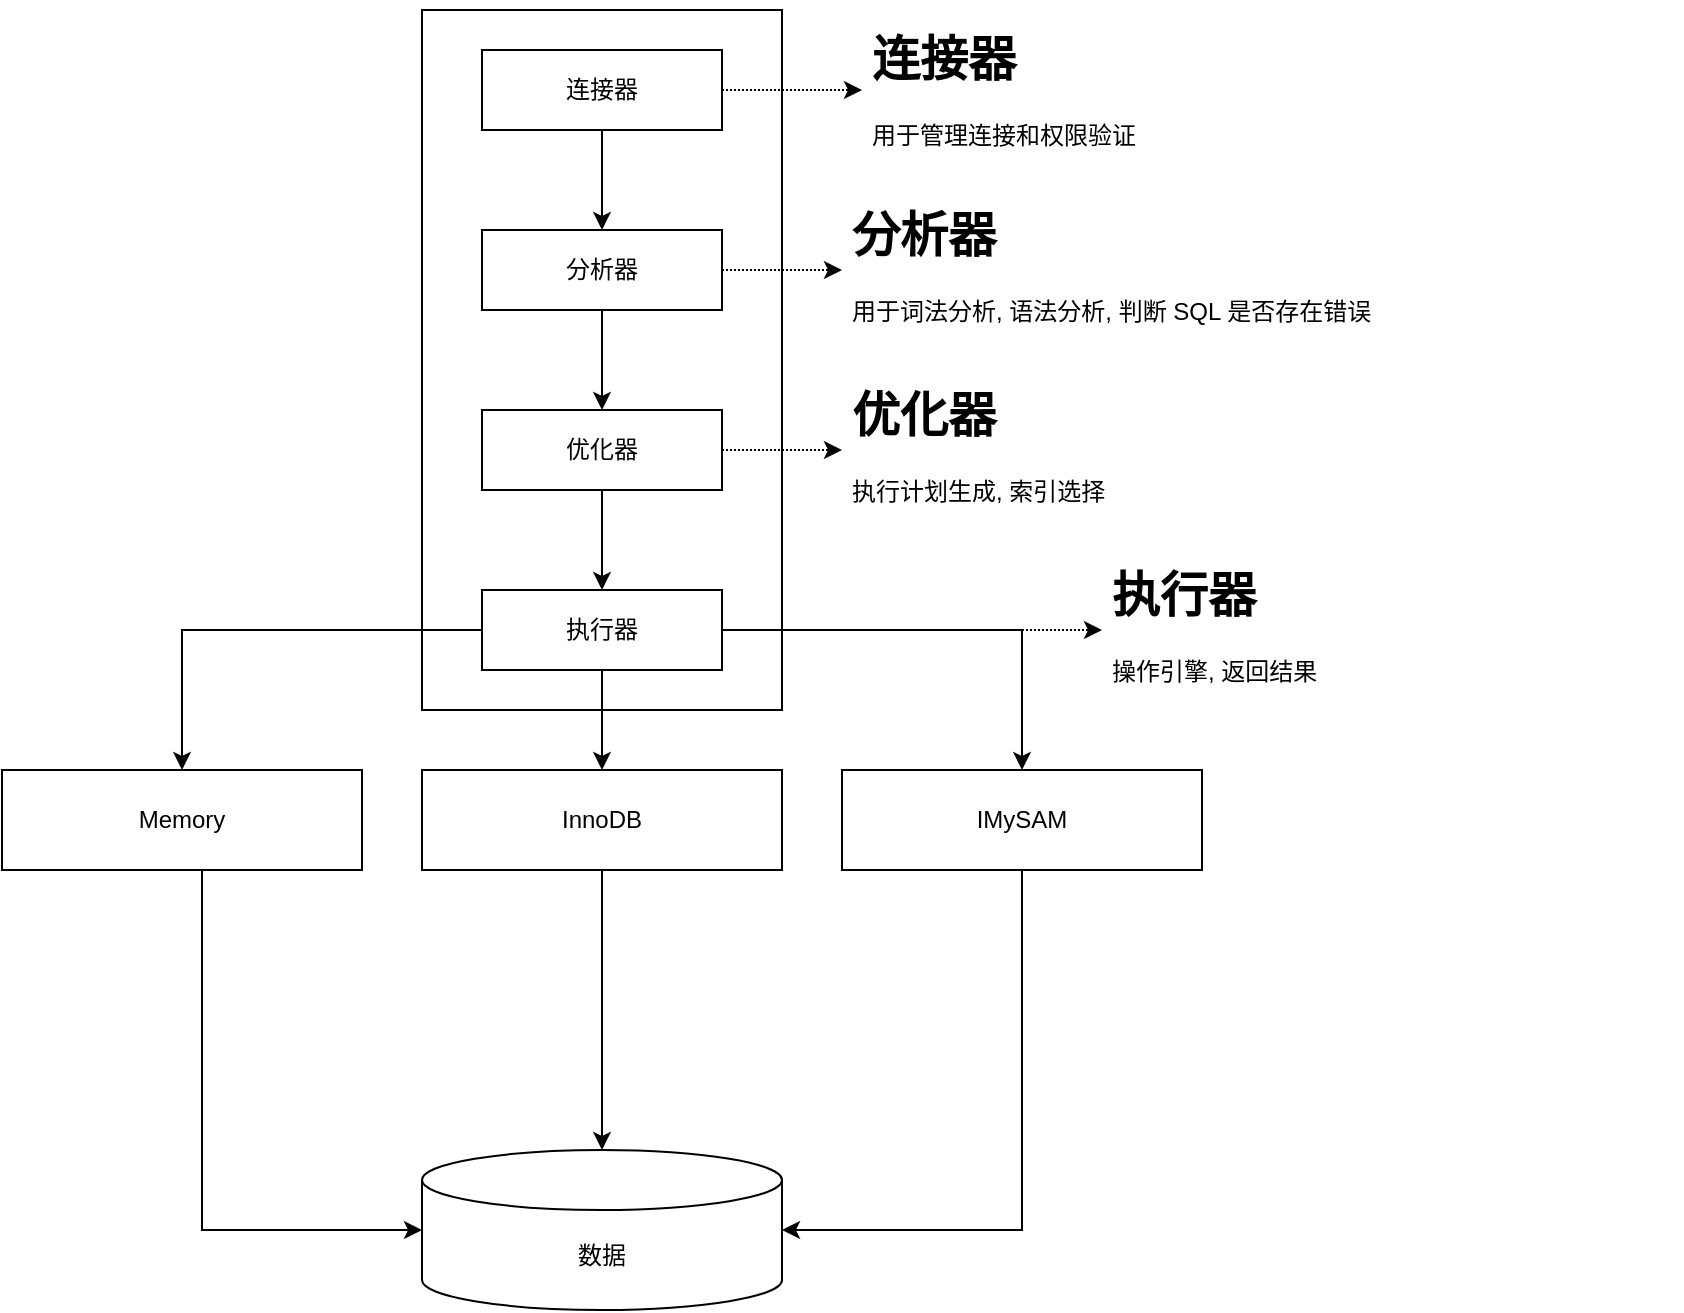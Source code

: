 <mxfile version="20.5.1" type="github">
  <diagram id="IUVNri6rh-2-FdHcO7aX" name="第 1 页">
    <mxGraphModel dx="1673" dy="1180" grid="1" gridSize="10" guides="1" tooltips="1" connect="1" arrows="1" fold="1" page="1" pageScale="1" pageWidth="850" pageHeight="1100" math="0" shadow="0">
      <root>
        <mxCell id="0" />
        <mxCell id="1" parent="0" />
        <mxCell id="YAavre0zh-Ue7fDhdw5P-1" value="" style="rounded=0;whiteSpace=wrap;html=1;" vertex="1" parent="1">
          <mxGeometry x="110" y="280" width="180" height="350" as="geometry" />
        </mxCell>
        <mxCell id="YAavre0zh-Ue7fDhdw5P-8" style="edgeStyle=orthogonalEdgeStyle;rounded=0;orthogonalLoop=1;jettySize=auto;html=1;entryX=0.5;entryY=0;entryDx=0;entryDy=0;" edge="1" parent="1" source="YAavre0zh-Ue7fDhdw5P-2" target="YAavre0zh-Ue7fDhdw5P-3">
          <mxGeometry relative="1" as="geometry" />
        </mxCell>
        <mxCell id="YAavre0zh-Ue7fDhdw5P-14" style="edgeStyle=orthogonalEdgeStyle;rounded=0;orthogonalLoop=1;jettySize=auto;html=1;dashed=1;dashPattern=1 1;" edge="1" parent="1" source="YAavre0zh-Ue7fDhdw5P-2" target="YAavre0zh-Ue7fDhdw5P-17">
          <mxGeometry relative="1" as="geometry">
            <mxPoint x="330" y="320" as="targetPoint" />
          </mxGeometry>
        </mxCell>
        <mxCell id="YAavre0zh-Ue7fDhdw5P-2" value="连接器" style="rounded=0;whiteSpace=wrap;html=1;" vertex="1" parent="1">
          <mxGeometry x="140" y="300" width="120" height="40" as="geometry" />
        </mxCell>
        <mxCell id="YAavre0zh-Ue7fDhdw5P-9" style="edgeStyle=orthogonalEdgeStyle;rounded=0;orthogonalLoop=1;jettySize=auto;html=1;entryX=0.5;entryY=0;entryDx=0;entryDy=0;" edge="1" parent="1" source="YAavre0zh-Ue7fDhdw5P-3" target="YAavre0zh-Ue7fDhdw5P-4">
          <mxGeometry relative="1" as="geometry" />
        </mxCell>
        <mxCell id="YAavre0zh-Ue7fDhdw5P-16" style="edgeStyle=orthogonalEdgeStyle;rounded=0;orthogonalLoop=1;jettySize=auto;html=1;dashed=1;dashPattern=1 1;" edge="1" parent="1" source="YAavre0zh-Ue7fDhdw5P-3" target="YAavre0zh-Ue7fDhdw5P-18">
          <mxGeometry relative="1" as="geometry">
            <mxPoint x="330" y="390" as="targetPoint" />
          </mxGeometry>
        </mxCell>
        <mxCell id="YAavre0zh-Ue7fDhdw5P-3" value="分析器" style="rounded=0;whiteSpace=wrap;html=1;" vertex="1" parent="1">
          <mxGeometry x="140" y="390" width="120" height="40" as="geometry" />
        </mxCell>
        <mxCell id="YAavre0zh-Ue7fDhdw5P-10" style="edgeStyle=orthogonalEdgeStyle;rounded=0;orthogonalLoop=1;jettySize=auto;html=1;" edge="1" parent="1" source="YAavre0zh-Ue7fDhdw5P-4" target="YAavre0zh-Ue7fDhdw5P-5">
          <mxGeometry relative="1" as="geometry" />
        </mxCell>
        <mxCell id="YAavre0zh-Ue7fDhdw5P-20" style="edgeStyle=orthogonalEdgeStyle;rounded=0;orthogonalLoop=1;jettySize=auto;html=1;dashed=1;dashPattern=1 1;" edge="1" parent="1" source="YAavre0zh-Ue7fDhdw5P-4" target="YAavre0zh-Ue7fDhdw5P-19">
          <mxGeometry relative="1" as="geometry" />
        </mxCell>
        <mxCell id="YAavre0zh-Ue7fDhdw5P-4" value="优化器" style="rounded=0;whiteSpace=wrap;html=1;" vertex="1" parent="1">
          <mxGeometry x="140" y="480" width="120" height="40" as="geometry" />
        </mxCell>
        <mxCell id="YAavre0zh-Ue7fDhdw5P-11" style="edgeStyle=orthogonalEdgeStyle;rounded=0;orthogonalLoop=1;jettySize=auto;html=1;entryX=0.5;entryY=0;entryDx=0;entryDy=0;" edge="1" parent="1" source="YAavre0zh-Ue7fDhdw5P-5" target="YAavre0zh-Ue7fDhdw5P-7">
          <mxGeometry relative="1" as="geometry" />
        </mxCell>
        <mxCell id="YAavre0zh-Ue7fDhdw5P-24" style="edgeStyle=orthogonalEdgeStyle;rounded=0;orthogonalLoop=1;jettySize=auto;html=1;" edge="1" parent="1" source="YAavre0zh-Ue7fDhdw5P-5" target="YAavre0zh-Ue7fDhdw5P-22">
          <mxGeometry relative="1" as="geometry" />
        </mxCell>
        <mxCell id="YAavre0zh-Ue7fDhdw5P-25" style="edgeStyle=orthogonalEdgeStyle;rounded=0;orthogonalLoop=1;jettySize=auto;html=1;dashed=1;dashPattern=1 1;" edge="1" parent="1" source="YAavre0zh-Ue7fDhdw5P-5" target="YAavre0zh-Ue7fDhdw5P-21">
          <mxGeometry relative="1" as="geometry" />
        </mxCell>
        <mxCell id="YAavre0zh-Ue7fDhdw5P-27" style="edgeStyle=orthogonalEdgeStyle;rounded=0;orthogonalLoop=1;jettySize=auto;html=1;entryX=0.5;entryY=0;entryDx=0;entryDy=0;" edge="1" parent="1" source="YAavre0zh-Ue7fDhdw5P-5" target="YAavre0zh-Ue7fDhdw5P-26">
          <mxGeometry relative="1" as="geometry" />
        </mxCell>
        <mxCell id="YAavre0zh-Ue7fDhdw5P-5" value="执行器" style="rounded=0;whiteSpace=wrap;html=1;" vertex="1" parent="1">
          <mxGeometry x="140" y="570" width="120" height="40" as="geometry" />
        </mxCell>
        <mxCell id="YAavre0zh-Ue7fDhdw5P-6" value="数据" style="shape=cylinder3;whiteSpace=wrap;html=1;boundedLbl=1;backgroundOutline=1;size=15;" vertex="1" parent="1">
          <mxGeometry x="110" y="850" width="180" height="80" as="geometry" />
        </mxCell>
        <mxCell id="YAavre0zh-Ue7fDhdw5P-12" style="edgeStyle=orthogonalEdgeStyle;rounded=0;orthogonalLoop=1;jettySize=auto;html=1;" edge="1" parent="1" source="YAavre0zh-Ue7fDhdw5P-7" target="YAavre0zh-Ue7fDhdw5P-6">
          <mxGeometry relative="1" as="geometry" />
        </mxCell>
        <mxCell id="YAavre0zh-Ue7fDhdw5P-7" value="InnoDB" style="rounded=0;whiteSpace=wrap;html=1;" vertex="1" parent="1">
          <mxGeometry x="110" y="660" width="180" height="50" as="geometry" />
        </mxCell>
        <mxCell id="YAavre0zh-Ue7fDhdw5P-17" value="&lt;h1&gt;连接器&lt;/h1&gt;&lt;div&gt;&lt;span style=&quot;text-align: center;&quot;&gt;用于管理连接和权限验证&lt;/span&gt;&lt;br&gt;&lt;/div&gt;" style="text;html=1;strokeColor=none;fillColor=none;spacing=5;spacingTop=-20;whiteSpace=wrap;overflow=hidden;rounded=0;labelBackgroundColor=#FFFFFF;" vertex="1" parent="1">
          <mxGeometry x="330" y="285" width="160" height="70" as="geometry" />
        </mxCell>
        <mxCell id="YAavre0zh-Ue7fDhdw5P-18" value="&lt;h1&gt;分析器&lt;/h1&gt;&lt;div&gt;&lt;span style=&quot;text-align: center;&quot;&gt;用于词法分析, 语法分析, 判断 SQL 是否存在错误&lt;/span&gt;&lt;br&gt;&lt;/div&gt;" style="text;html=1;strokeColor=none;fillColor=none;spacing=5;spacingTop=-20;whiteSpace=wrap;overflow=hidden;rounded=0;labelBackgroundColor=#FFFFFF;" vertex="1" parent="1">
          <mxGeometry x="320" y="372.5" width="290" height="75" as="geometry" />
        </mxCell>
        <mxCell id="YAavre0zh-Ue7fDhdw5P-19" value="&lt;h1&gt;优化器&lt;/h1&gt;&lt;div style=&quot;text-align: center;&quot;&gt;执行计划生成, 索引选择&lt;/div&gt;" style="text;html=1;strokeColor=none;fillColor=none;spacing=5;spacingTop=-20;whiteSpace=wrap;overflow=hidden;rounded=0;labelBackgroundColor=#FFFFFF;" vertex="1" parent="1">
          <mxGeometry x="320" y="462.5" width="290" height="75" as="geometry" />
        </mxCell>
        <mxCell id="YAavre0zh-Ue7fDhdw5P-21" value="&lt;h1&gt;执行器&lt;/h1&gt;&lt;div style=&quot;text-align: center;&quot;&gt;操作引擎, 返回结果&lt;/div&gt;" style="text;html=1;strokeColor=none;fillColor=none;spacing=5;spacingTop=-20;whiteSpace=wrap;overflow=hidden;rounded=0;labelBackgroundColor=#FFFFFF;" vertex="1" parent="1">
          <mxGeometry x="450" y="552.5" width="290" height="75" as="geometry" />
        </mxCell>
        <mxCell id="YAavre0zh-Ue7fDhdw5P-23" style="edgeStyle=orthogonalEdgeStyle;rounded=0;orthogonalLoop=1;jettySize=auto;html=1;" edge="1" parent="1" source="YAavre0zh-Ue7fDhdw5P-22" target="YAavre0zh-Ue7fDhdw5P-6">
          <mxGeometry relative="1" as="geometry">
            <Array as="points">
              <mxPoint y="890" />
            </Array>
          </mxGeometry>
        </mxCell>
        <mxCell id="YAavre0zh-Ue7fDhdw5P-22" value="Memory" style="rounded=0;whiteSpace=wrap;html=1;" vertex="1" parent="1">
          <mxGeometry x="-100" y="660" width="180" height="50" as="geometry" />
        </mxCell>
        <mxCell id="YAavre0zh-Ue7fDhdw5P-28" style="edgeStyle=orthogonalEdgeStyle;rounded=0;orthogonalLoop=1;jettySize=auto;html=1;" edge="1" parent="1" source="YAavre0zh-Ue7fDhdw5P-26" target="YAavre0zh-Ue7fDhdw5P-6">
          <mxGeometry relative="1" as="geometry">
            <Array as="points">
              <mxPoint x="410" y="890" />
            </Array>
          </mxGeometry>
        </mxCell>
        <mxCell id="YAavre0zh-Ue7fDhdw5P-26" value="IMySAM" style="rounded=0;whiteSpace=wrap;html=1;" vertex="1" parent="1">
          <mxGeometry x="320" y="660" width="180" height="50" as="geometry" />
        </mxCell>
      </root>
    </mxGraphModel>
  </diagram>
</mxfile>
